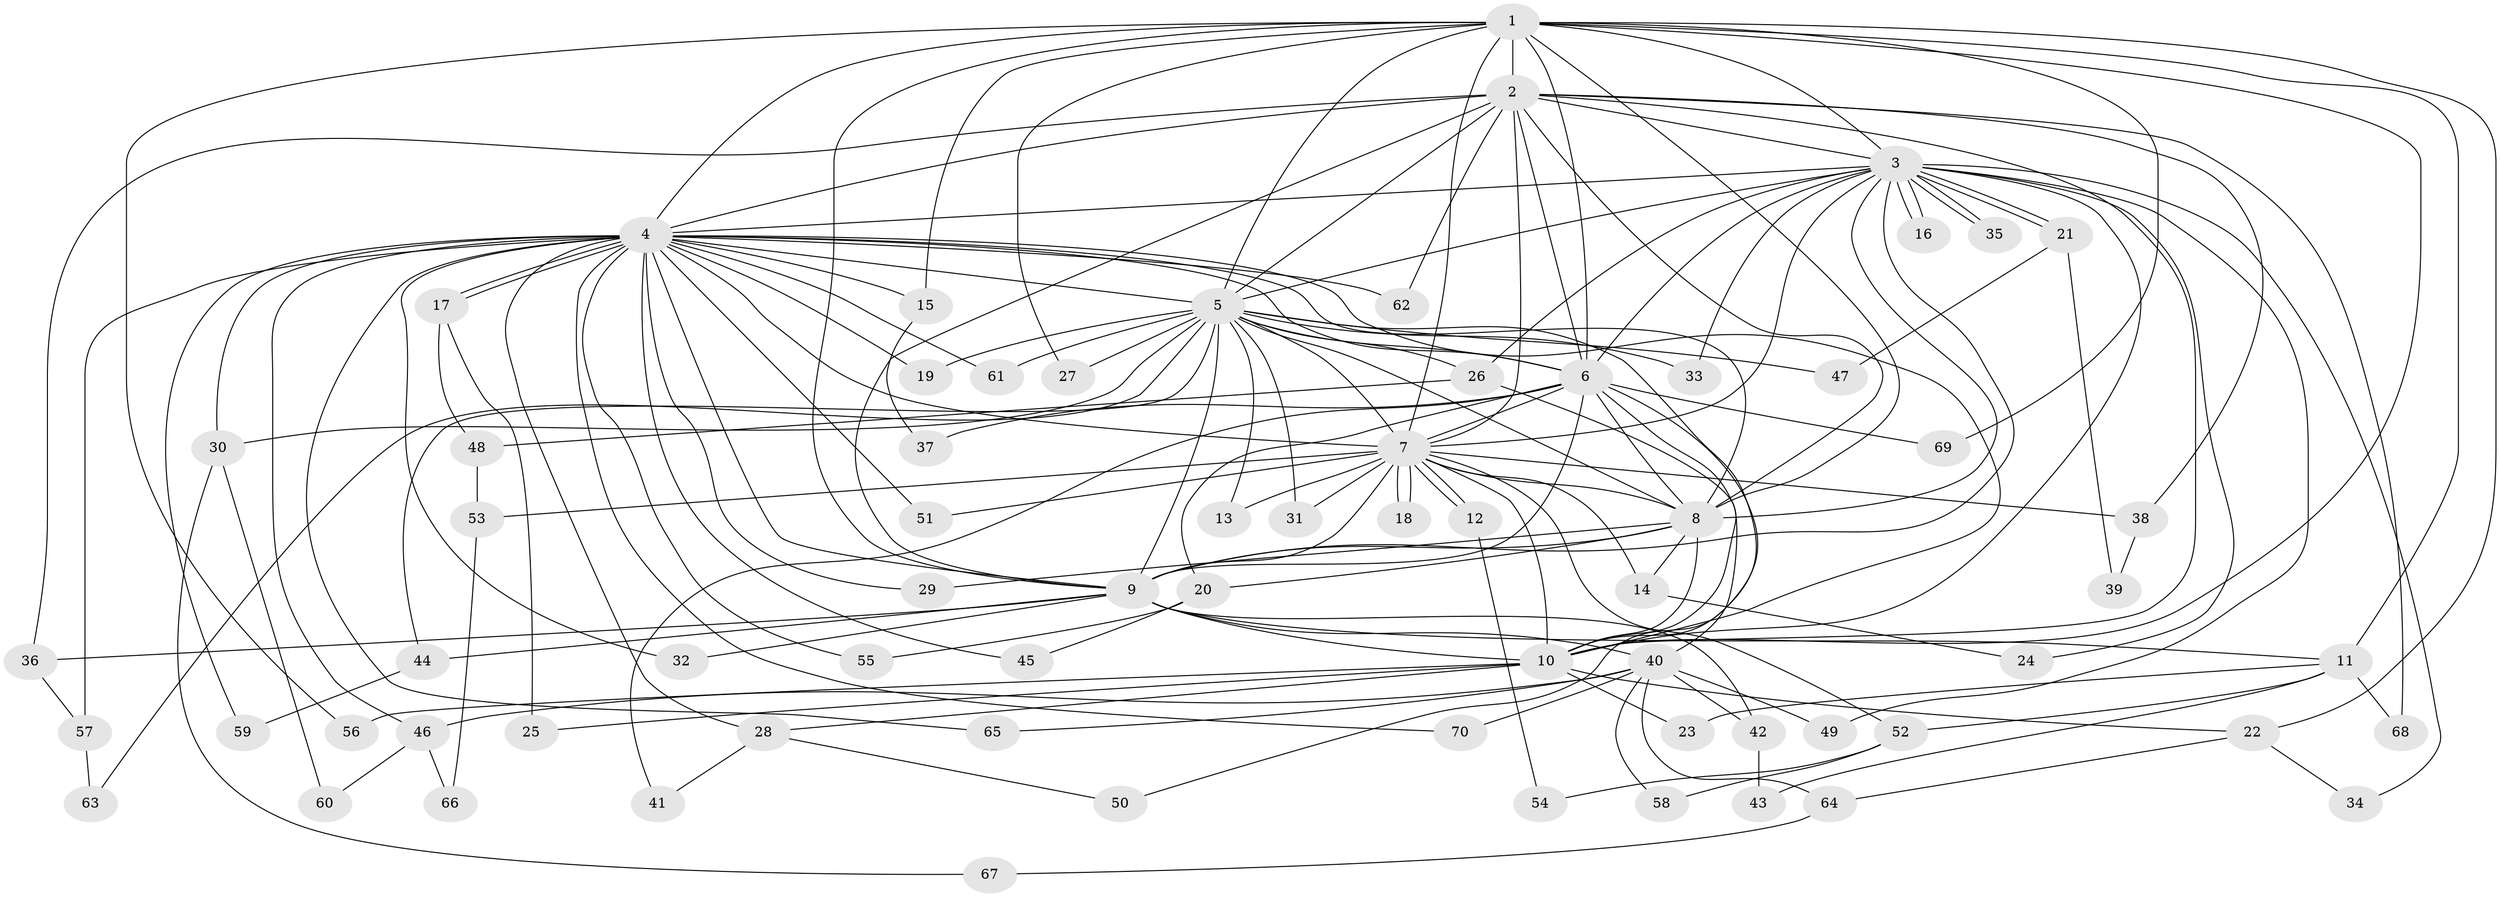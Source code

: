 // Generated by graph-tools (version 1.1) at 2025/35/03/09/25 02:35:16]
// undirected, 70 vertices, 165 edges
graph export_dot {
graph [start="1"]
  node [color=gray90,style=filled];
  1;
  2;
  3;
  4;
  5;
  6;
  7;
  8;
  9;
  10;
  11;
  12;
  13;
  14;
  15;
  16;
  17;
  18;
  19;
  20;
  21;
  22;
  23;
  24;
  25;
  26;
  27;
  28;
  29;
  30;
  31;
  32;
  33;
  34;
  35;
  36;
  37;
  38;
  39;
  40;
  41;
  42;
  43;
  44;
  45;
  46;
  47;
  48;
  49;
  50;
  51;
  52;
  53;
  54;
  55;
  56;
  57;
  58;
  59;
  60;
  61;
  62;
  63;
  64;
  65;
  66;
  67;
  68;
  69;
  70;
  1 -- 2;
  1 -- 3;
  1 -- 4;
  1 -- 5;
  1 -- 6;
  1 -- 7;
  1 -- 8;
  1 -- 9;
  1 -- 10;
  1 -- 11;
  1 -- 15;
  1 -- 22;
  1 -- 27;
  1 -- 56;
  1 -- 69;
  2 -- 3;
  2 -- 4;
  2 -- 5;
  2 -- 6;
  2 -- 7;
  2 -- 8;
  2 -- 9;
  2 -- 10;
  2 -- 36;
  2 -- 38;
  2 -- 62;
  2 -- 68;
  3 -- 4;
  3 -- 5;
  3 -- 6;
  3 -- 7;
  3 -- 8;
  3 -- 9;
  3 -- 10;
  3 -- 16;
  3 -- 16;
  3 -- 21;
  3 -- 21;
  3 -- 24;
  3 -- 26;
  3 -- 33;
  3 -- 34;
  3 -- 35;
  3 -- 35;
  3 -- 49;
  4 -- 5;
  4 -- 6;
  4 -- 7;
  4 -- 8;
  4 -- 9;
  4 -- 10;
  4 -- 15;
  4 -- 17;
  4 -- 17;
  4 -- 19;
  4 -- 28;
  4 -- 29;
  4 -- 30;
  4 -- 32;
  4 -- 45;
  4 -- 46;
  4 -- 51;
  4 -- 55;
  4 -- 57;
  4 -- 59;
  4 -- 61;
  4 -- 62;
  4 -- 65;
  4 -- 70;
  5 -- 6;
  5 -- 7;
  5 -- 8;
  5 -- 9;
  5 -- 10;
  5 -- 13;
  5 -- 19;
  5 -- 26;
  5 -- 27;
  5 -- 30;
  5 -- 31;
  5 -- 33;
  5 -- 44;
  5 -- 47;
  5 -- 61;
  5 -- 63;
  6 -- 7;
  6 -- 8;
  6 -- 9;
  6 -- 10;
  6 -- 20;
  6 -- 37;
  6 -- 41;
  6 -- 50;
  6 -- 69;
  7 -- 8;
  7 -- 9;
  7 -- 10;
  7 -- 12;
  7 -- 12;
  7 -- 13;
  7 -- 14;
  7 -- 18;
  7 -- 18;
  7 -- 31;
  7 -- 38;
  7 -- 51;
  7 -- 52;
  7 -- 53;
  8 -- 9;
  8 -- 10;
  8 -- 14;
  8 -- 20;
  8 -- 29;
  9 -- 10;
  9 -- 11;
  9 -- 32;
  9 -- 36;
  9 -- 40;
  9 -- 42;
  9 -- 44;
  10 -- 22;
  10 -- 23;
  10 -- 25;
  10 -- 28;
  10 -- 56;
  11 -- 23;
  11 -- 43;
  11 -- 52;
  11 -- 68;
  12 -- 54;
  14 -- 24;
  15 -- 37;
  17 -- 25;
  17 -- 48;
  20 -- 45;
  20 -- 55;
  21 -- 39;
  21 -- 47;
  22 -- 34;
  22 -- 64;
  26 -- 40;
  26 -- 48;
  28 -- 41;
  28 -- 50;
  30 -- 60;
  30 -- 67;
  36 -- 57;
  38 -- 39;
  40 -- 42;
  40 -- 46;
  40 -- 49;
  40 -- 58;
  40 -- 64;
  40 -- 65;
  40 -- 70;
  42 -- 43;
  44 -- 59;
  46 -- 60;
  46 -- 66;
  48 -- 53;
  52 -- 54;
  52 -- 58;
  53 -- 66;
  57 -- 63;
  64 -- 67;
}
